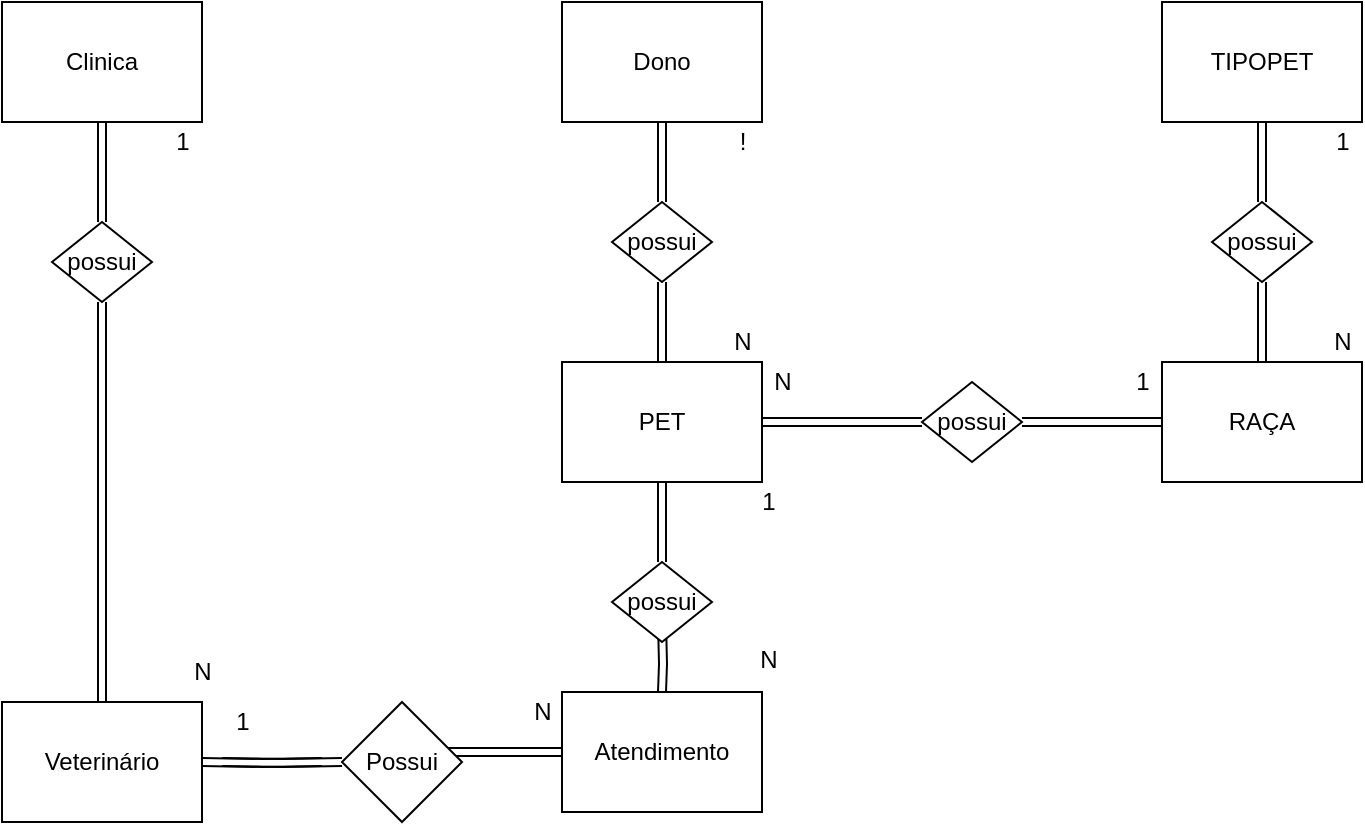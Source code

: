 <mxfile version="12.5.8" type="device"><diagram id="pKVVVPcsHx9rwqIHyjrO" name="Page-1"><mxGraphModel dx="1038" dy="580" grid="1" gridSize="10" guides="1" tooltips="1" connect="1" arrows="1" fold="1" page="1" pageScale="1" pageWidth="827" pageHeight="1169" math="0" shadow="0"><root><mxCell id="0"/><mxCell id="1" parent="0"/><mxCell id="Nao7u4xUSyUGEvmC2bnT-1" value="Dono" style="rounded=0;whiteSpace=wrap;html=1;" vertex="1" parent="1"><mxGeometry x="310" y="20" width="100" height="60" as="geometry"/></mxCell><mxCell id="Nao7u4xUSyUGEvmC2bnT-15" style="edgeStyle=orthogonalEdgeStyle;shape=link;rounded=0;orthogonalLoop=1;jettySize=auto;html=1;" edge="1" parent="1" source="Nao7u4xUSyUGEvmC2bnT-11"><mxGeometry relative="1" as="geometry"><mxPoint x="240" y="395" as="targetPoint"/></mxGeometry></mxCell><mxCell id="Nao7u4xUSyUGEvmC2bnT-11" value="Atendimento" style="rounded=0;whiteSpace=wrap;html=1;" vertex="1" parent="1"><mxGeometry x="310" y="365" width="100" height="60" as="geometry"/></mxCell><mxCell id="Nao7u4xUSyUGEvmC2bnT-8" style="edgeStyle=orthogonalEdgeStyle;shape=link;rounded=0;orthogonalLoop=1;jettySize=auto;html=1;entryX=0.5;entryY=0;entryDx=0;entryDy=0;" edge="1" parent="1" source="Nao7u4xUSyUGEvmC2bnT-2" target="Nao7u4xUSyUGEvmC2bnT-5"><mxGeometry relative="1" as="geometry"/></mxCell><mxCell id="Nao7u4xUSyUGEvmC2bnT-19" value="" style="edgeStyle=orthogonalEdgeStyle;shape=link;rounded=0;orthogonalLoop=1;jettySize=auto;html=1;" edge="1" parent="1" source="Nao7u4xUSyUGEvmC2bnT-2" target="Nao7u4xUSyUGEvmC2bnT-3"><mxGeometry relative="1" as="geometry"/></mxCell><mxCell id="Nao7u4xUSyUGEvmC2bnT-2" value="possui" style="rhombus;whiteSpace=wrap;html=1;" vertex="1" parent="1"><mxGeometry x="55" y="130" width="50" height="40" as="geometry"/></mxCell><mxCell id="Nao7u4xUSyUGEvmC2bnT-7" style="edgeStyle=orthogonalEdgeStyle;rounded=0;orthogonalLoop=1;jettySize=auto;html=1;shape=link;" edge="1" parent="1" source="Nao7u4xUSyUGEvmC2bnT-3"><mxGeometry relative="1" as="geometry"><mxPoint x="80" y="110" as="targetPoint"/></mxGeometry></mxCell><mxCell id="Nao7u4xUSyUGEvmC2bnT-3" value="Clinica" style="rounded=0;whiteSpace=wrap;html=1;" vertex="1" parent="1"><mxGeometry x="30" y="20" width="100" height="60" as="geometry"/></mxCell><mxCell id="Nao7u4xUSyUGEvmC2bnT-35" style="edgeStyle=orthogonalEdgeStyle;shape=link;rounded=0;orthogonalLoop=1;jettySize=auto;html=1;entryX=0.5;entryY=1;entryDx=0;entryDy=0;" edge="1" parent="1" source="Nao7u4xUSyUGEvmC2bnT-4" target="Nao7u4xUSyUGEvmC2bnT-34"><mxGeometry relative="1" as="geometry"/></mxCell><mxCell id="Nao7u4xUSyUGEvmC2bnT-4" value="RAÇA" style="rounded=0;whiteSpace=wrap;html=1;" vertex="1" parent="1"><mxGeometry x="610" y="200" width="100" height="60" as="geometry"/></mxCell><mxCell id="Nao7u4xUSyUGEvmC2bnT-14" style="edgeStyle=orthogonalEdgeStyle;shape=link;rounded=0;orthogonalLoop=1;jettySize=auto;html=1;entryX=0;entryY=0.5;entryDx=0;entryDy=0;" edge="1" parent="1" target="Nao7u4xUSyUGEvmC2bnT-13"><mxGeometry relative="1" as="geometry"><mxPoint x="140" y="400" as="sourcePoint"/></mxGeometry></mxCell><mxCell id="Nao7u4xUSyUGEvmC2bnT-5" value="Veterinário" style="rounded=0;whiteSpace=wrap;html=1;" vertex="1" parent="1"><mxGeometry x="30" y="370" width="100" height="60" as="geometry"/></mxCell><mxCell id="Nao7u4xUSyUGEvmC2bnT-9" value="N" style="text;html=1;align=center;verticalAlign=middle;resizable=0;points=[];autosize=1;" vertex="1" parent="1"><mxGeometry x="120" y="345" width="20" height="20" as="geometry"/></mxCell><mxCell id="Nao7u4xUSyUGEvmC2bnT-10" value="1" style="text;html=1;align=center;verticalAlign=middle;resizable=0;points=[];autosize=1;" vertex="1" parent="1"><mxGeometry x="110" y="80" width="20" height="20" as="geometry"/></mxCell><mxCell id="Nao7u4xUSyUGEvmC2bnT-18" value="" style="edgeStyle=orthogonalEdgeStyle;shape=link;rounded=0;orthogonalLoop=1;jettySize=auto;html=1;entryX=1;entryY=0.5;entryDx=0;entryDy=0;" edge="1" parent="1" target="Nao7u4xUSyUGEvmC2bnT-5"><mxGeometry relative="1" as="geometry"><mxPoint x="190" y="400" as="sourcePoint"/><mxPoint x="140" y="400" as="targetPoint"/></mxGeometry></mxCell><mxCell id="Nao7u4xUSyUGEvmC2bnT-13" value="Possui" style="rhombus;whiteSpace=wrap;html=1;" vertex="1" parent="1"><mxGeometry x="200" y="370" width="60" height="60" as="geometry"/></mxCell><mxCell id="Nao7u4xUSyUGEvmC2bnT-16" value="1" style="text;html=1;align=center;verticalAlign=middle;resizable=0;points=[];autosize=1;" vertex="1" parent="1"><mxGeometry x="140" y="370" width="20" height="20" as="geometry"/></mxCell><mxCell id="Nao7u4xUSyUGEvmC2bnT-17" value="N" style="text;html=1;align=center;verticalAlign=middle;resizable=0;points=[];autosize=1;" vertex="1" parent="1"><mxGeometry x="290" y="365" width="20" height="20" as="geometry"/></mxCell><mxCell id="Nao7u4xUSyUGEvmC2bnT-27" style="edgeStyle=orthogonalEdgeStyle;shape=link;rounded=0;orthogonalLoop=1;jettySize=auto;html=1;entryX=0.5;entryY=1;entryDx=0;entryDy=0;" edge="1" parent="1" source="Nao7u4xUSyUGEvmC2bnT-20" target="Nao7u4xUSyUGEvmC2bnT-26"><mxGeometry relative="1" as="geometry"/></mxCell><mxCell id="Nao7u4xUSyUGEvmC2bnT-30" style="edgeStyle=orthogonalEdgeStyle;shape=link;rounded=0;orthogonalLoop=1;jettySize=auto;html=1;" edge="1" parent="1" source="Nao7u4xUSyUGEvmC2bnT-20" target="Nao7u4xUSyUGEvmC2bnT-29"><mxGeometry relative="1" as="geometry"/></mxCell><mxCell id="Nao7u4xUSyUGEvmC2bnT-20" value="PET" style="rounded=0;whiteSpace=wrap;html=1;" vertex="1" parent="1"><mxGeometry x="310" y="200" width="100" height="60" as="geometry"/></mxCell><mxCell id="Nao7u4xUSyUGEvmC2bnT-24" style="edgeStyle=orthogonalEdgeStyle;shape=link;rounded=0;orthogonalLoop=1;jettySize=auto;html=1;" edge="1" parent="1" target="Nao7u4xUSyUGEvmC2bnT-11"><mxGeometry relative="1" as="geometry"><mxPoint x="360" y="330" as="sourcePoint"/></mxGeometry></mxCell><mxCell id="Nao7u4xUSyUGEvmC2bnT-25" style="edgeStyle=orthogonalEdgeStyle;shape=link;rounded=0;orthogonalLoop=1;jettySize=auto;html=1;" edge="1" parent="1" source="Nao7u4xUSyUGEvmC2bnT-21" target="Nao7u4xUSyUGEvmC2bnT-20"><mxGeometry relative="1" as="geometry"/></mxCell><mxCell id="Nao7u4xUSyUGEvmC2bnT-21" value="possui" style="rhombus;whiteSpace=wrap;html=1;" vertex="1" parent="1"><mxGeometry x="335" y="300" width="50" height="40" as="geometry"/></mxCell><mxCell id="Nao7u4xUSyUGEvmC2bnT-28" style="edgeStyle=orthogonalEdgeStyle;shape=link;rounded=0;orthogonalLoop=1;jettySize=auto;html=1;entryX=0.5;entryY=1;entryDx=0;entryDy=0;" edge="1" parent="1" source="Nao7u4xUSyUGEvmC2bnT-26" target="Nao7u4xUSyUGEvmC2bnT-1"><mxGeometry relative="1" as="geometry"/></mxCell><mxCell id="Nao7u4xUSyUGEvmC2bnT-26" value="possui" style="rhombus;whiteSpace=wrap;html=1;" vertex="1" parent="1"><mxGeometry x="335" y="120" width="50" height="40" as="geometry"/></mxCell><mxCell id="Nao7u4xUSyUGEvmC2bnT-33" style="edgeStyle=orthogonalEdgeStyle;shape=link;rounded=0;orthogonalLoop=1;jettySize=auto;html=1;entryX=0;entryY=0.5;entryDx=0;entryDy=0;" edge="1" parent="1" source="Nao7u4xUSyUGEvmC2bnT-29" target="Nao7u4xUSyUGEvmC2bnT-4"><mxGeometry relative="1" as="geometry"/></mxCell><mxCell id="Nao7u4xUSyUGEvmC2bnT-29" value="possui" style="rhombus;whiteSpace=wrap;html=1;" vertex="1" parent="1"><mxGeometry x="490" y="210" width="50" height="40" as="geometry"/></mxCell><mxCell id="Nao7u4xUSyUGEvmC2bnT-31" value="TIPOPET" style="rounded=0;whiteSpace=wrap;html=1;" vertex="1" parent="1"><mxGeometry x="610" y="20" width="100" height="60" as="geometry"/></mxCell><mxCell id="Nao7u4xUSyUGEvmC2bnT-36" style="edgeStyle=orthogonalEdgeStyle;shape=link;rounded=0;orthogonalLoop=1;jettySize=auto;html=1;entryX=0.5;entryY=1;entryDx=0;entryDy=0;" edge="1" parent="1" source="Nao7u4xUSyUGEvmC2bnT-34" target="Nao7u4xUSyUGEvmC2bnT-31"><mxGeometry relative="1" as="geometry"/></mxCell><mxCell id="Nao7u4xUSyUGEvmC2bnT-34" value="possui" style="rhombus;whiteSpace=wrap;html=1;" vertex="1" parent="1"><mxGeometry x="635" y="120" width="50" height="40" as="geometry"/></mxCell><mxCell id="Nao7u4xUSyUGEvmC2bnT-37" value="N" style="text;html=1;align=center;verticalAlign=middle;resizable=0;points=[];autosize=1;" vertex="1" parent="1"><mxGeometry x="403" y="339" width="20" height="20" as="geometry"/></mxCell><mxCell id="Nao7u4xUSyUGEvmC2bnT-38" value="1" style="text;html=1;align=center;verticalAlign=middle;resizable=0;points=[];autosize=1;" vertex="1" parent="1"><mxGeometry x="403" y="260" width="20" height="20" as="geometry"/></mxCell><mxCell id="Nao7u4xUSyUGEvmC2bnT-39" value="N" style="text;html=1;align=center;verticalAlign=middle;resizable=0;points=[];autosize=1;" vertex="1" parent="1"><mxGeometry x="390" y="180" width="20" height="20" as="geometry"/></mxCell><mxCell id="Nao7u4xUSyUGEvmC2bnT-40" value="!" style="text;html=1;align=center;verticalAlign=middle;resizable=0;points=[];autosize=1;" vertex="1" parent="1"><mxGeometry x="390" y="80" width="20" height="20" as="geometry"/></mxCell><mxCell id="Nao7u4xUSyUGEvmC2bnT-41" value="1" style="text;html=1;align=center;verticalAlign=middle;resizable=0;points=[];autosize=1;" vertex="1" parent="1"><mxGeometry x="590" y="200" width="20" height="20" as="geometry"/></mxCell><mxCell id="Nao7u4xUSyUGEvmC2bnT-42" value="N" style="text;html=1;align=center;verticalAlign=middle;resizable=0;points=[];autosize=1;" vertex="1" parent="1"><mxGeometry x="410" y="200" width="20" height="20" as="geometry"/></mxCell><mxCell id="Nao7u4xUSyUGEvmC2bnT-43" value="N" style="text;html=1;align=center;verticalAlign=middle;resizable=0;points=[];autosize=1;" vertex="1" parent="1"><mxGeometry x="690" y="180" width="20" height="20" as="geometry"/></mxCell><mxCell id="Nao7u4xUSyUGEvmC2bnT-44" value="1" style="text;html=1;align=center;verticalAlign=middle;resizable=0;points=[];autosize=1;" vertex="1" parent="1"><mxGeometry x="690" y="80" width="20" height="20" as="geometry"/></mxCell></root></mxGraphModel></diagram></mxfile>